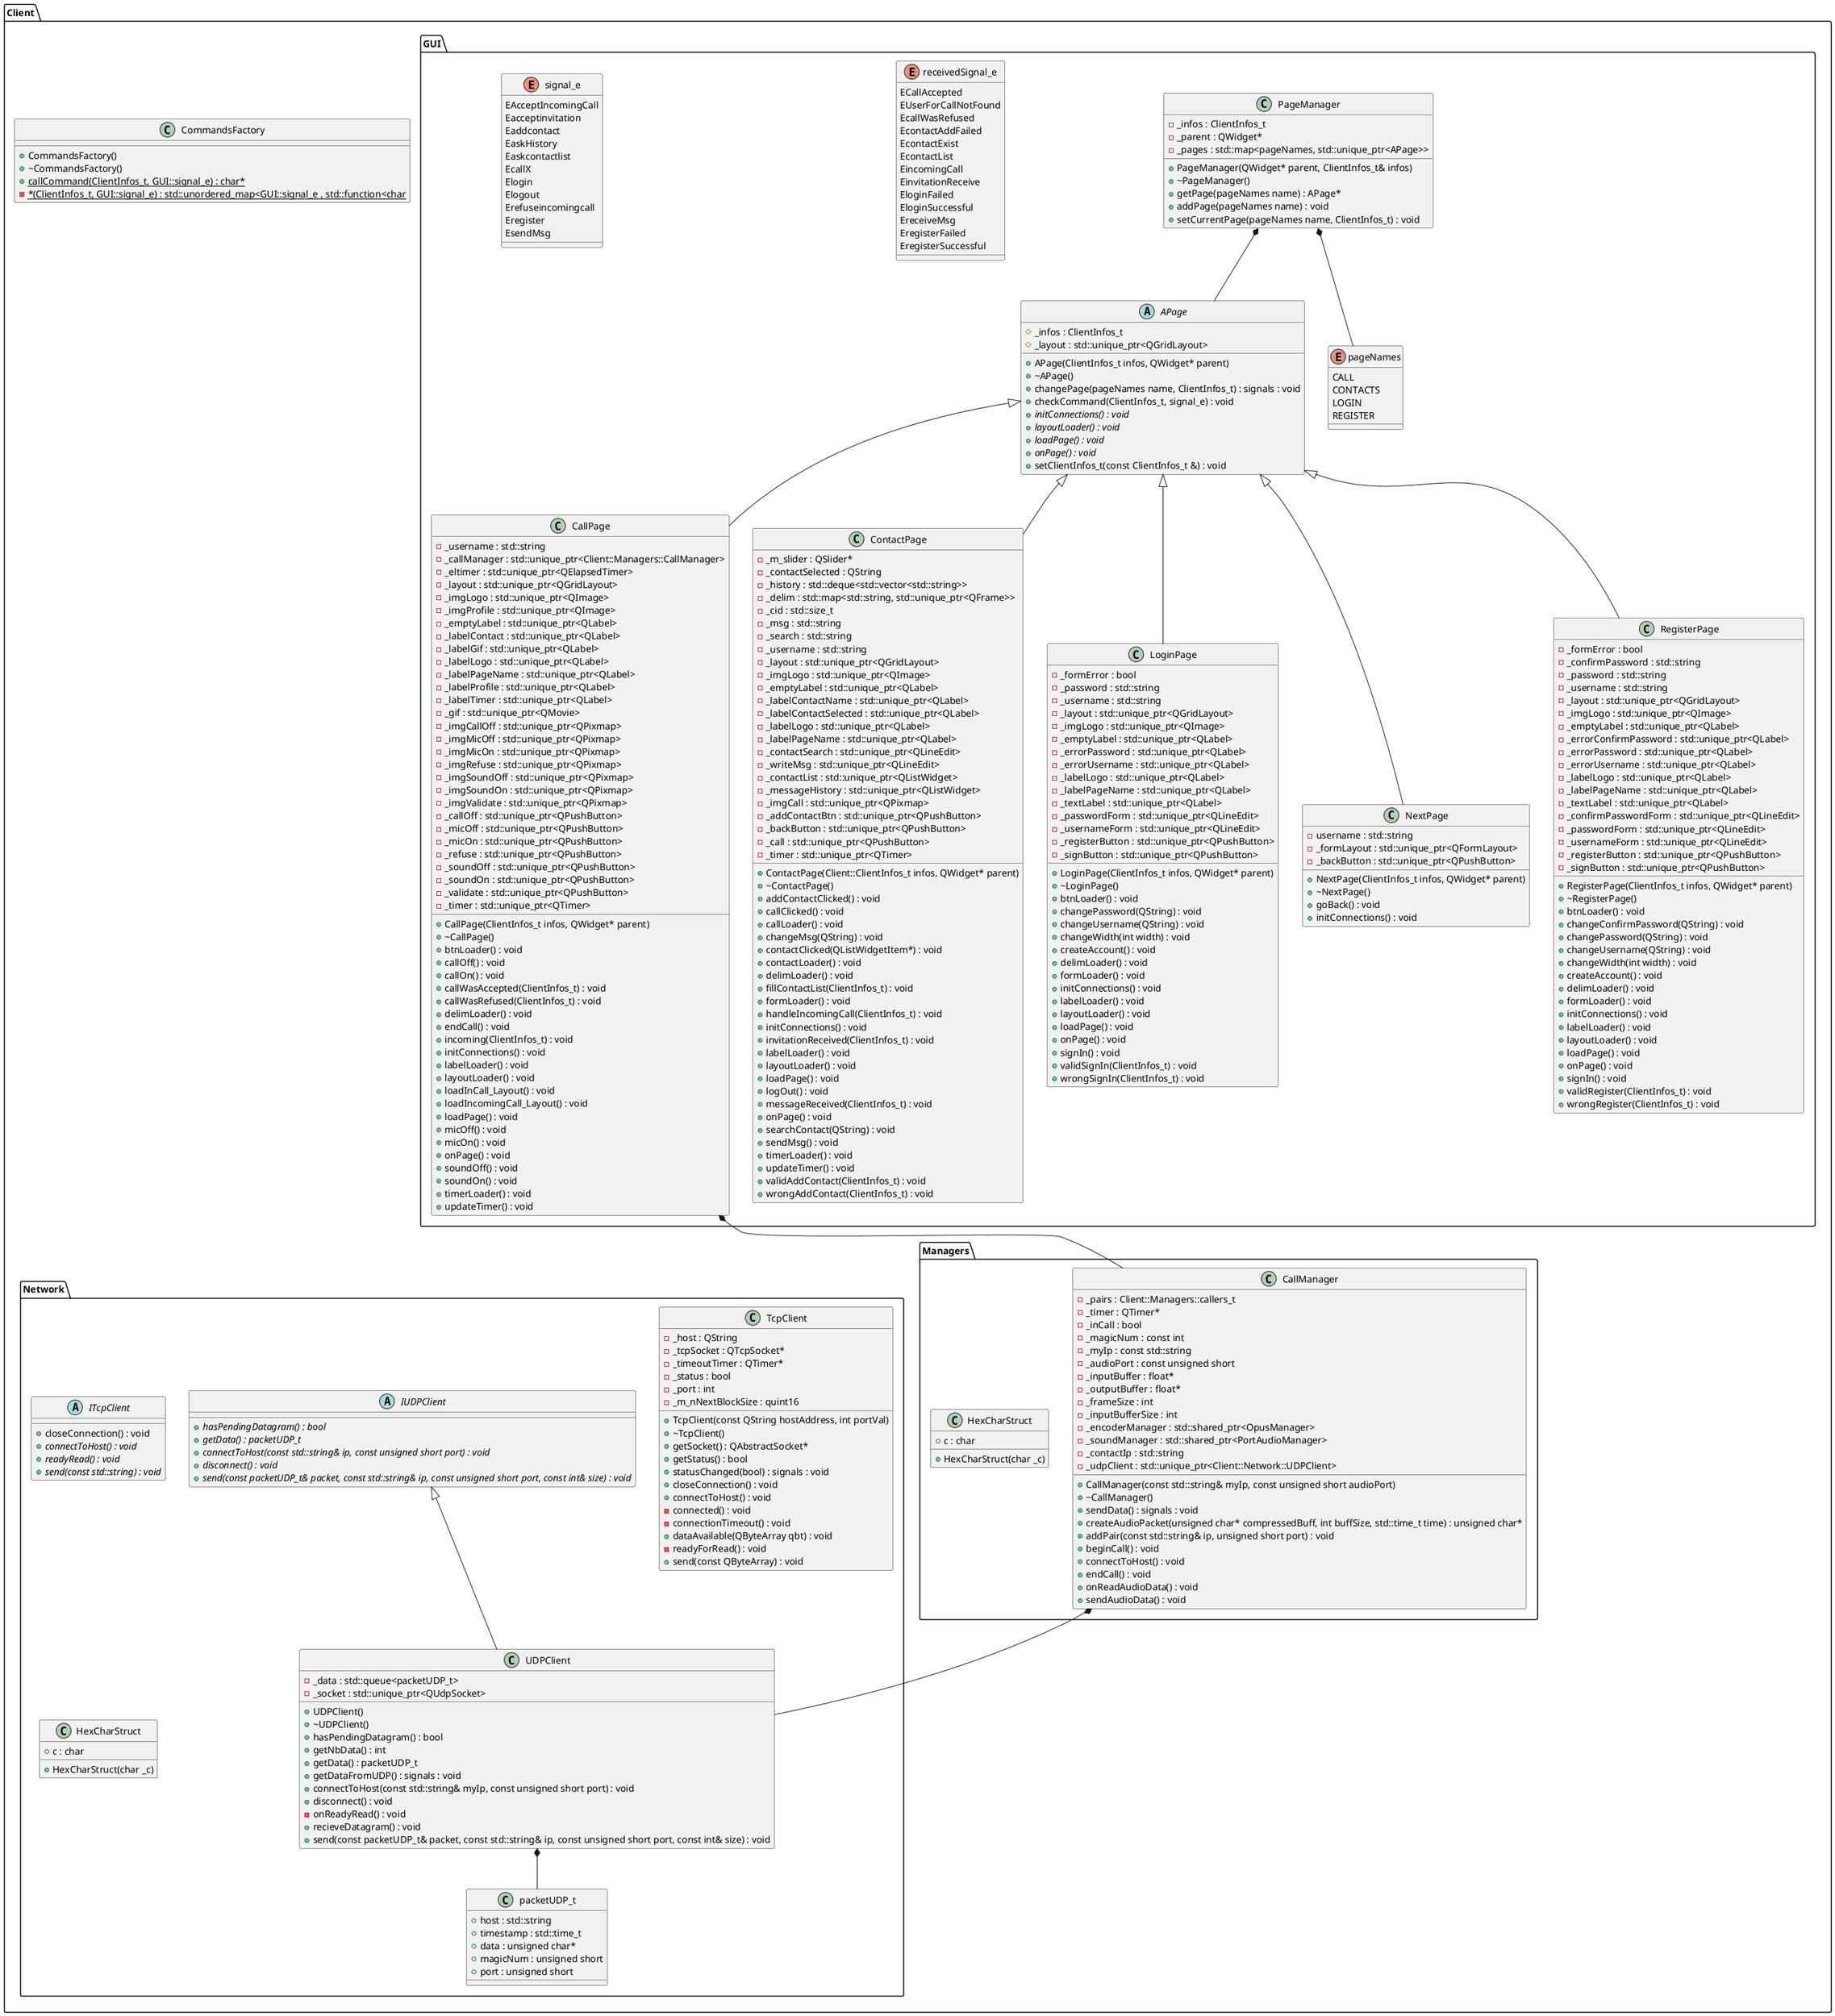 @startuml





/' Objects '/

namespace Client {
	class CommandsFactory {
		+CommandsFactory()
		+~CommandsFactory()
		+{static} callCommand(ClientInfos_t, GUI::signal_e) : char*
		-{static} *(ClientInfos_t, GUI::signal_e) : std::unordered_map<GUI::signal_e , std::function<char
	}

	namespace GUI {
		abstract class APage {
			+APage(ClientInfos_t infos, QWidget* parent)
			+~APage()
			#_infos : ClientInfos_t
			+changePage(pageNames name, ClientInfos_t) : signals : void
			#_layout : std::unique_ptr<QGridLayout>
			+checkCommand(ClientInfos_t, signal_e) : void
			+{abstract} initConnections() : void
			+{abstract} layoutLoader() : void
			+{abstract} loadPage() : void
			+{abstract} onPage() : void
			+setClientInfos_t(const ClientInfos_t &) : void
		}

		class CallPage {
			+CallPage(ClientInfos_t infos, QWidget* parent)
			+~CallPage()
			-_username : std::string
			-_callManager : std::unique_ptr<Client::Managers::CallManager>
			-_eltimer : std::unique_ptr<QElapsedTimer>
			-_layout : std::unique_ptr<QGridLayout>
			-_imgLogo : std::unique_ptr<QImage>
			-_imgProfile : std::unique_ptr<QImage>
			-_emptyLabel : std::unique_ptr<QLabel>
			-_labelContact : std::unique_ptr<QLabel>
			-_labelGif : std::unique_ptr<QLabel>
			-_labelLogo : std::unique_ptr<QLabel>
			-_labelPageName : std::unique_ptr<QLabel>
			-_labelProfile : std::unique_ptr<QLabel>
			-_labelTimer : std::unique_ptr<QLabel>
			-_gif : std::unique_ptr<QMovie>
			-_imgCallOff : std::unique_ptr<QPixmap>
			-_imgMicOff : std::unique_ptr<QPixmap>
			-_imgMicOn : std::unique_ptr<QPixmap>
			-_imgRefuse : std::unique_ptr<QPixmap>
			-_imgSoundOff : std::unique_ptr<QPixmap>
			-_imgSoundOn : std::unique_ptr<QPixmap>
			-_imgValidate : std::unique_ptr<QPixmap>
			-_callOff : std::unique_ptr<QPushButton>
			-_micOff : std::unique_ptr<QPushButton>
			-_micOn : std::unique_ptr<QPushButton>
			-_refuse : std::unique_ptr<QPushButton>
			-_soundOff : std::unique_ptr<QPushButton>
			-_soundOn : std::unique_ptr<QPushButton>
			-_validate : std::unique_ptr<QPushButton>
			-_timer : std::unique_ptr<QTimer>
			+btnLoader() : void
			+callOff() : void
			+callOn() : void
			+callWasAccepted(ClientInfos_t) : void
			+callWasRefused(ClientInfos_t) : void
			+delimLoader() : void
			+endCall() : void
			+incoming(ClientInfos_t) : void
			+initConnections() : void
			+labelLoader() : void
			+layoutLoader() : void
			+loadInCall_Layout() : void
			+loadIncomingCall_Layout() : void
			+loadPage() : void
			+micOff() : void
			+micOn() : void
			+onPage() : void
			+soundOff() : void
			+soundOn() : void
			+timerLoader() : void
			+updateTimer() : void
		}

		class ContactPage {
			+ContactPage(Client::ClientInfos_t infos, QWidget* parent)
			+~ContactPage()
			-_m_slider : QSlider*
			-_contactSelected : QString
			-_history : std::deque<std::vector<std::string>>
			-_delim : std::map<std::string, std::unique_ptr<QFrame>>
			-_cid : std::size_t
			-_msg : std::string
			-_search : std::string
			-_username : std::string
			-_layout : std::unique_ptr<QGridLayout>
			-_imgLogo : std::unique_ptr<QImage>
			-_emptyLabel : std::unique_ptr<QLabel>
			-_labelContactName : std::unique_ptr<QLabel>
			-_labelContactSelected : std::unique_ptr<QLabel>
			-_labelLogo : std::unique_ptr<QLabel>
			-_labelPageName : std::unique_ptr<QLabel>
			-_contactSearch : std::unique_ptr<QLineEdit>
			-_writeMsg : std::unique_ptr<QLineEdit>
			-_contactList : std::unique_ptr<QListWidget>
			-_messageHistory : std::unique_ptr<QListWidget>
			-_imgCall : std::unique_ptr<QPixmap>
			-_addContactBtn : std::unique_ptr<QPushButton>
			-_backButton : std::unique_ptr<QPushButton>
			-_call : std::unique_ptr<QPushButton>
			-_timer : std::unique_ptr<QTimer>
			+addContactClicked() : void
			+callClicked() : void
			+callLoader() : void
			+changeMsg(QString) : void
			+contactClicked(QListWidgetItem*) : void
			+contactLoader() : void
			+delimLoader() : void
			+fillContactList(ClientInfos_t) : void
			+formLoader() : void
			+handleIncomingCall(ClientInfos_t) : void
			+initConnections() : void
			+invitationReceived(ClientInfos_t) : void
			+labelLoader() : void
			+layoutLoader() : void
			+loadPage() : void
			+logOut() : void
			+messageReceived(ClientInfos_t) : void
			+onPage() : void
			+searchContact(QString) : void
			+sendMsg() : void
			+timerLoader() : void
			+updateTimer() : void
			+validAddContact(ClientInfos_t) : void
			+wrongAddContact(ClientInfos_t) : void
		}

		class LoginPage {
			+LoginPage(ClientInfos_t infos, QWidget* parent)
			+~LoginPage()
			-_formError : bool
			-_password : std::string
			-_username : std::string
			-_layout : std::unique_ptr<QGridLayout>
			-_imgLogo : std::unique_ptr<QImage>
			-_emptyLabel : std::unique_ptr<QLabel>
			-_errorPassword : std::unique_ptr<QLabel>
			-_errorUsername : std::unique_ptr<QLabel>
			-_labelLogo : std::unique_ptr<QLabel>
			-_labelPageName : std::unique_ptr<QLabel>
			-_textLabel : std::unique_ptr<QLabel>
			-_passwordForm : std::unique_ptr<QLineEdit>
			-_usernameForm : std::unique_ptr<QLineEdit>
			-_registerButton : std::unique_ptr<QPushButton>
			-_signButton : std::unique_ptr<QPushButton>
			+btnLoader() : void
			+changePassword(QString) : void
			+changeUsername(QString) : void
			+changeWidth(int width) : void
			+createAccount() : void
			+delimLoader() : void
			+formLoader() : void
			+initConnections() : void
			+labelLoader() : void
			+layoutLoader() : void
			+loadPage() : void
			+onPage() : void
			+signIn() : void
			+validSignIn(ClientInfos_t) : void
			+wrongSignIn(ClientInfos_t) : void
		}

		class NextPage {
			+NextPage(ClientInfos_t infos, QWidget* parent)
			+~NextPage()
			-username : std::string
			-_formLayout : std::unique_ptr<QFormLayout>
			-_backButton : std::unique_ptr<QPushButton>
			+goBack() : void
			+initConnections() : void
		}

		class PageManager {
			+PageManager(QWidget* parent, ClientInfos_t& infos)
			+~PageManager()
			+getPage(pageNames name) : APage*
			-_infos : ClientInfos_t
			-_parent : QWidget*
			-_pages : std::map<pageNames, std::unique_ptr<APage>>
			+addPage(pageNames name) : void
			+setCurrentPage(pageNames name, ClientInfos_t) : void
		}

		class RegisterPage {
			+RegisterPage(ClientInfos_t infos, QWidget* parent)
			+~RegisterPage()
			-_formError : bool
			-_confirmPassword : std::string
			-_password : std::string
			-_username : std::string
			-_layout : std::unique_ptr<QGridLayout>
			-_imgLogo : std::unique_ptr<QImage>
			-_emptyLabel : std::unique_ptr<QLabel>
			-_errorConfirmPassword : std::unique_ptr<QLabel>
			-_errorPassword : std::unique_ptr<QLabel>
			-_errorUsername : std::unique_ptr<QLabel>
			-_labelLogo : std::unique_ptr<QLabel>
			-_labelPageName : std::unique_ptr<QLabel>
			-_textLabel : std::unique_ptr<QLabel>
			-_confirmPasswordForm : std::unique_ptr<QLineEdit>
			-_passwordForm : std::unique_ptr<QLineEdit>
			-_usernameForm : std::unique_ptr<QLineEdit>
			-_registerButton : std::unique_ptr<QPushButton>
			-_signButton : std::unique_ptr<QPushButton>
			+btnLoader() : void
			+changeConfirmPassword(QString) : void
			+changePassword(QString) : void
			+changeUsername(QString) : void
			+changeWidth(int width) : void
			+createAccount() : void
			+delimLoader() : void
			+formLoader() : void
			+initConnections() : void
			+labelLoader() : void
			+layoutLoader() : void
			+loadPage() : void
			+onPage() : void
			+signIn() : void
			+validRegister(ClientInfos_t) : void
			+wrongRegister(ClientInfos_t) : void
		}

		enum pageNames {
			CALL
			CONTACTS
			LOGIN
			REGISTER
		}

		enum receivedSignal_e {
			ECallAccepted
			EUserForCallNotFound
			EcallWasRefused
			EcontactAddFailed
			EcontactExist
			EcontactList
			EincomingCall
			EinvitationReceive
			EloginFailed
			EloginSuccessful
			EreceiveMsg
			EregisterFailed
			EregisterSuccessful
		}

		enum signal_e {
			EAcceptIncomingCall
			Eacceptinvitation
			Eaddcontact
			EaskHistory
			Easkcontactlist
			EcallX
			Elogin
			Elogout
			Erefuseincomingcall
			Eregister
			EsendMsg
		}
	}

	namespace Managers {
		class CallManager {
			+CallManager(const std::string& myIp, const unsigned short audioPort)
			+~CallManager()
			-_pairs : Client::Managers::callers_t
			-_timer : QTimer*
			-_inCall : bool
			-_magicNum : const int
			-_myIp : const std::string
			-_audioPort : const unsigned short
			-_inputBuffer : float*
			-_outputBuffer : float*
			-_frameSize : int
			-_inputBufferSize : int
			+sendData() : signals : void
			-_encoderManager : std::shared_ptr<OpusManager>
			-_soundManager : std::shared_ptr<PortAudioManager>
			-_contactIp : std::string
			-_udpClient : std::unique_ptr<Client::Network::UDPClient>
			+createAudioPacket(unsigned char* compressedBuff, int buffSize, std::time_t time) : unsigned char*
			+addPair(const std::string& ip, unsigned short port) : void
			+beginCall() : void
			+connectToHost() : void
			+endCall() : void
			+onReadAudioData() : void
			+sendAudioData() : void
		}

		class HexCharStruct {
			+HexCharStruct(char _c)
			+c : char
		}
	}

	namespace Network {
		abstract class ITcpClient {
			+closeConnection() : void
			+{abstract} connectToHost() : void
			+{abstract} readyRead() : void
			+{abstract} send(const std::string) : void
		}

		abstract class IUDPClient {
			+{abstract} hasPendingDatagram() : bool
			+{abstract} getData() : packetUDP_t
			+{abstract} connectToHost(const std::string& ip, const unsigned short port) : void
			+{abstract} disconnect() : void
			+{abstract} send(const packetUDP_t& packet, const std::string& ip, const unsigned short port, const int& size) : void
		}

		class TcpClient {
			+TcpClient(const QString hostAddress, int portVal)
			+~TcpClient()
			+getSocket() : QAbstractSocket*
			-_host : QString
			-_tcpSocket : QTcpSocket*
			-_timeoutTimer : QTimer*
			-_status : bool
			+getStatus() : bool
			-_port : int
			-_m_nNextBlockSize : quint16
			+statusChanged(bool) : signals : void
			+closeConnection() : void
			+connectToHost() : void
			-connected() : void
			-connectionTimeout() : void
			+dataAvailable(QByteArray qbt) : void
			-readyForRead() : void
			+send(const QByteArray) : void
		}

		class UDPClient {
			+UDPClient()
			+~UDPClient()
			+hasPendingDatagram() : bool
			+getNbData() : int
			+getData() : packetUDP_t
			+getDataFromUDP() : signals : void
			-_data : std::queue<packetUDP_t>
			-_socket : std::unique_ptr<QUdpSocket>
			+connectToHost(const std::string& myIp, const unsigned short port) : void
			+disconnect() : void
			-onReadyRead() : void
			+recieveDatagram() : void
			+send(const packetUDP_t& packet, const std::string& ip, const unsigned short port, const int& size) : void
		}

		class HexCharStruct {
			+HexCharStruct(char _c)
			+c : char
		}

		class packetUDP_t {
			+host : std::string
			+timestamp : std::time_t
			+data : unsigned char*
			+magicNum : unsigned short
			+port : unsigned short
		}
	}
}





/' Inheritance relationships '/

Client.GUI.APage <|-- Client.GUI.CallPage


Client.GUI.APage <|-- Client.GUI.ContactPage


Client.GUI.APage <|-- Client.GUI.LoginPage


Client.GUI.APage <|-- Client.GUI.NextPage


Client.GUI.APage <|-- Client.GUI.RegisterPage


Client.Network.IUDPClient <|-- Client.Network.UDPClient





/' Aggregation relationships '/

Client.Managers.CallManager *-- Client.Network.UDPClient


Client.GUI.CallPage *-- Client.Managers.CallManager


Client.GUI.PageManager *-- Client.GUI.APage


Client.GUI.PageManager *-- Client.GUI.pageNames


Client.Network.UDPClient *-- Client.Network.packetUDP_t






/' Nested objects '/



@enduml
